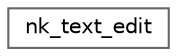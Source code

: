 digraph "类继承关系图"
{
 // LATEX_PDF_SIZE
  bgcolor="transparent";
  edge [fontname=Helvetica,fontsize=10,labelfontname=Helvetica,labelfontsize=10];
  node [fontname=Helvetica,fontsize=10,shape=box,height=0.2,width=0.4];
  rankdir="LR";
  Node0 [id="Node000000",label="nk_text_edit",height=0.2,width=0.4,color="grey40", fillcolor="white", style="filled",URL="$structnk__text__edit.html",tooltip=" "];
}
